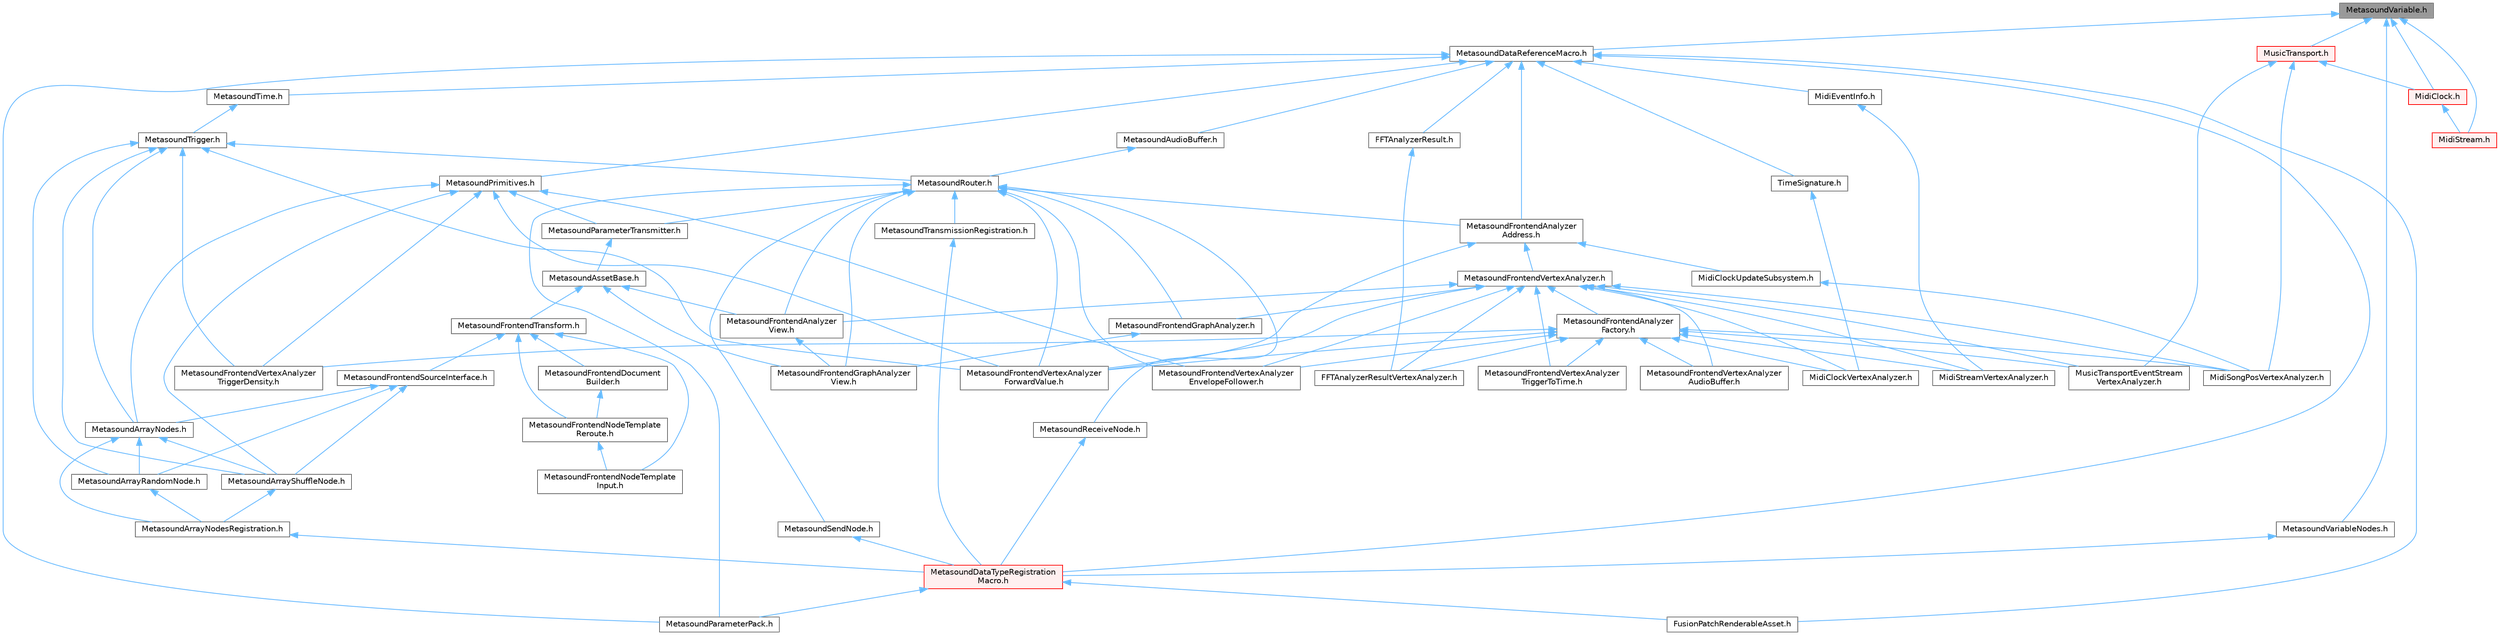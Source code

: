 digraph "MetasoundVariable.h"
{
 // INTERACTIVE_SVG=YES
 // LATEX_PDF_SIZE
  bgcolor="transparent";
  edge [fontname=Helvetica,fontsize=10,labelfontname=Helvetica,labelfontsize=10];
  node [fontname=Helvetica,fontsize=10,shape=box,height=0.2,width=0.4];
  Node1 [id="Node000001",label="MetasoundVariable.h",height=0.2,width=0.4,color="gray40", fillcolor="grey60", style="filled", fontcolor="black",tooltip=" "];
  Node1 -> Node2 [id="edge1_Node000001_Node000002",dir="back",color="steelblue1",style="solid",tooltip=" "];
  Node2 [id="Node000002",label="MetasoundDataReferenceMacro.h",height=0.2,width=0.4,color="grey40", fillcolor="white", style="filled",URL="$d5/d33/MetasoundDataReferenceMacro_8h.html",tooltip=" "];
  Node2 -> Node3 [id="edge2_Node000002_Node000003",dir="back",color="steelblue1",style="solid",tooltip=" "];
  Node3 [id="Node000003",label="FFTAnalyzerResult.h",height=0.2,width=0.4,color="grey40", fillcolor="white", style="filled",URL="$d1/de1/FFTAnalyzerResult_8h.html",tooltip=" "];
  Node3 -> Node4 [id="edge3_Node000003_Node000004",dir="back",color="steelblue1",style="solid",tooltip=" "];
  Node4 [id="Node000004",label="FFTAnalyzerResultVertexAnalyzer.h",height=0.2,width=0.4,color="grey40", fillcolor="white", style="filled",URL="$d6/d38/FFTAnalyzerResultVertexAnalyzer_8h.html",tooltip=" "];
  Node2 -> Node5 [id="edge4_Node000002_Node000005",dir="back",color="steelblue1",style="solid",tooltip=" "];
  Node5 [id="Node000005",label="FusionPatchRenderableAsset.h",height=0.2,width=0.4,color="grey40", fillcolor="white", style="filled",URL="$d0/dd5/FusionPatchRenderableAsset_8h.html",tooltip=" "];
  Node2 -> Node6 [id="edge5_Node000002_Node000006",dir="back",color="steelblue1",style="solid",tooltip=" "];
  Node6 [id="Node000006",label="MetasoundAudioBuffer.h",height=0.2,width=0.4,color="grey40", fillcolor="white", style="filled",URL="$df/d0a/MetasoundAudioBuffer_8h.html",tooltip=" "];
  Node6 -> Node7 [id="edge6_Node000006_Node000007",dir="back",color="steelblue1",style="solid",tooltip=" "];
  Node7 [id="Node000007",label="MetasoundRouter.h",height=0.2,width=0.4,color="grey40", fillcolor="white", style="filled",URL="$da/d1c/MetasoundRouter_8h.html",tooltip=" "];
  Node7 -> Node8 [id="edge7_Node000007_Node000008",dir="back",color="steelblue1",style="solid",tooltip=" "];
  Node8 [id="Node000008",label="MetasoundFrontendAnalyzer\lAddress.h",height=0.2,width=0.4,color="grey40", fillcolor="white", style="filled",URL="$d0/dd8/MetasoundFrontendAnalyzerAddress_8h.html",tooltip=" "];
  Node8 -> Node9 [id="edge8_Node000008_Node000009",dir="back",color="steelblue1",style="solid",tooltip=" "];
  Node9 [id="Node000009",label="MetasoundFrontendVertexAnalyzer.h",height=0.2,width=0.4,color="grey40", fillcolor="white", style="filled",URL="$db/d7d/MetasoundFrontendVertexAnalyzer_8h.html",tooltip=" "];
  Node9 -> Node4 [id="edge9_Node000009_Node000004",dir="back",color="steelblue1",style="solid",tooltip=" "];
  Node9 -> Node10 [id="edge10_Node000009_Node000010",dir="back",color="steelblue1",style="solid",tooltip=" "];
  Node10 [id="Node000010",label="MetasoundFrontendAnalyzer\lFactory.h",height=0.2,width=0.4,color="grey40", fillcolor="white", style="filled",URL="$d1/dc2/MetasoundFrontendAnalyzerFactory_8h.html",tooltip=" "];
  Node10 -> Node4 [id="edge11_Node000010_Node000004",dir="back",color="steelblue1",style="solid",tooltip=" "];
  Node10 -> Node11 [id="edge12_Node000010_Node000011",dir="back",color="steelblue1",style="solid",tooltip=" "];
  Node11 [id="Node000011",label="MetasoundFrontendVertexAnalyzer\lAudioBuffer.h",height=0.2,width=0.4,color="grey40", fillcolor="white", style="filled",URL="$d2/db9/MetasoundFrontendVertexAnalyzerAudioBuffer_8h.html",tooltip=" "];
  Node10 -> Node12 [id="edge13_Node000010_Node000012",dir="back",color="steelblue1",style="solid",tooltip=" "];
  Node12 [id="Node000012",label="MetasoundFrontendVertexAnalyzer\lEnvelopeFollower.h",height=0.2,width=0.4,color="grey40", fillcolor="white", style="filled",URL="$d1/deb/MetasoundFrontendVertexAnalyzerEnvelopeFollower_8h.html",tooltip=" "];
  Node10 -> Node13 [id="edge14_Node000010_Node000013",dir="back",color="steelblue1",style="solid",tooltip=" "];
  Node13 [id="Node000013",label="MetasoundFrontendVertexAnalyzer\lForwardValue.h",height=0.2,width=0.4,color="grey40", fillcolor="white", style="filled",URL="$d2/d15/MetasoundFrontendVertexAnalyzerForwardValue_8h.html",tooltip=" "];
  Node10 -> Node14 [id="edge15_Node000010_Node000014",dir="back",color="steelblue1",style="solid",tooltip=" "];
  Node14 [id="Node000014",label="MetasoundFrontendVertexAnalyzer\lTriggerDensity.h",height=0.2,width=0.4,color="grey40", fillcolor="white", style="filled",URL="$dd/df1/MetasoundFrontendVertexAnalyzerTriggerDensity_8h.html",tooltip=" "];
  Node10 -> Node15 [id="edge16_Node000010_Node000015",dir="back",color="steelblue1",style="solid",tooltip=" "];
  Node15 [id="Node000015",label="MetasoundFrontendVertexAnalyzer\lTriggerToTime.h",height=0.2,width=0.4,color="grey40", fillcolor="white", style="filled",URL="$d1/d93/MetasoundFrontendVertexAnalyzerTriggerToTime_8h.html",tooltip=" "];
  Node10 -> Node16 [id="edge17_Node000010_Node000016",dir="back",color="steelblue1",style="solid",tooltip=" "];
  Node16 [id="Node000016",label="MidiClockVertexAnalyzer.h",height=0.2,width=0.4,color="grey40", fillcolor="white", style="filled",URL="$d5/dfa/MidiClockVertexAnalyzer_8h.html",tooltip=" "];
  Node10 -> Node17 [id="edge18_Node000010_Node000017",dir="back",color="steelblue1",style="solid",tooltip=" "];
  Node17 [id="Node000017",label="MidiSongPosVertexAnalyzer.h",height=0.2,width=0.4,color="grey40", fillcolor="white", style="filled",URL="$db/d10/MidiSongPosVertexAnalyzer_8h.html",tooltip=" "];
  Node10 -> Node18 [id="edge19_Node000010_Node000018",dir="back",color="steelblue1",style="solid",tooltip=" "];
  Node18 [id="Node000018",label="MidiStreamVertexAnalyzer.h",height=0.2,width=0.4,color="grey40", fillcolor="white", style="filled",URL="$da/d0f/MidiStreamVertexAnalyzer_8h.html",tooltip=" "];
  Node10 -> Node19 [id="edge20_Node000010_Node000019",dir="back",color="steelblue1",style="solid",tooltip=" "];
  Node19 [id="Node000019",label="MusicTransportEventStream\lVertexAnalyzer.h",height=0.2,width=0.4,color="grey40", fillcolor="white", style="filled",URL="$d1/da4/MusicTransportEventStreamVertexAnalyzer_8h.html",tooltip=" "];
  Node9 -> Node20 [id="edge21_Node000009_Node000020",dir="back",color="steelblue1",style="solid",tooltip=" "];
  Node20 [id="Node000020",label="MetasoundFrontendAnalyzer\lView.h",height=0.2,width=0.4,color="grey40", fillcolor="white", style="filled",URL="$d0/d5e/MetasoundFrontendAnalyzerView_8h.html",tooltip=" "];
  Node20 -> Node21 [id="edge22_Node000020_Node000021",dir="back",color="steelblue1",style="solid",tooltip=" "];
  Node21 [id="Node000021",label="MetasoundFrontendGraphAnalyzer\lView.h",height=0.2,width=0.4,color="grey40", fillcolor="white", style="filled",URL="$d6/dd1/MetasoundFrontendGraphAnalyzerView_8h.html",tooltip=" "];
  Node9 -> Node22 [id="edge23_Node000009_Node000022",dir="back",color="steelblue1",style="solid",tooltip=" "];
  Node22 [id="Node000022",label="MetasoundFrontendGraphAnalyzer.h",height=0.2,width=0.4,color="grey40", fillcolor="white", style="filled",URL="$de/d04/MetasoundFrontendGraphAnalyzer_8h.html",tooltip=" "];
  Node22 -> Node21 [id="edge24_Node000022_Node000021",dir="back",color="steelblue1",style="solid",tooltip=" "];
  Node9 -> Node11 [id="edge25_Node000009_Node000011",dir="back",color="steelblue1",style="solid",tooltip=" "];
  Node9 -> Node12 [id="edge26_Node000009_Node000012",dir="back",color="steelblue1",style="solid",tooltip=" "];
  Node9 -> Node13 [id="edge27_Node000009_Node000013",dir="back",color="steelblue1",style="solid",tooltip=" "];
  Node9 -> Node15 [id="edge28_Node000009_Node000015",dir="back",color="steelblue1",style="solid",tooltip=" "];
  Node9 -> Node16 [id="edge29_Node000009_Node000016",dir="back",color="steelblue1",style="solid",tooltip=" "];
  Node9 -> Node17 [id="edge30_Node000009_Node000017",dir="back",color="steelblue1",style="solid",tooltip=" "];
  Node9 -> Node18 [id="edge31_Node000009_Node000018",dir="back",color="steelblue1",style="solid",tooltip=" "];
  Node9 -> Node19 [id="edge32_Node000009_Node000019",dir="back",color="steelblue1",style="solid",tooltip=" "];
  Node8 -> Node13 [id="edge33_Node000008_Node000013",dir="back",color="steelblue1",style="solid",tooltip=" "];
  Node8 -> Node23 [id="edge34_Node000008_Node000023",dir="back",color="steelblue1",style="solid",tooltip=" "];
  Node23 [id="Node000023",label="MidiClockUpdateSubsystem.h",height=0.2,width=0.4,color="grey40", fillcolor="white", style="filled",URL="$dc/d52/MidiClockUpdateSubsystem_8h.html",tooltip=" "];
  Node23 -> Node17 [id="edge35_Node000023_Node000017",dir="back",color="steelblue1",style="solid",tooltip=" "];
  Node7 -> Node20 [id="edge36_Node000007_Node000020",dir="back",color="steelblue1",style="solid",tooltip=" "];
  Node7 -> Node22 [id="edge37_Node000007_Node000022",dir="back",color="steelblue1",style="solid",tooltip=" "];
  Node7 -> Node21 [id="edge38_Node000007_Node000021",dir="back",color="steelblue1",style="solid",tooltip=" "];
  Node7 -> Node12 [id="edge39_Node000007_Node000012",dir="back",color="steelblue1",style="solid",tooltip=" "];
  Node7 -> Node13 [id="edge40_Node000007_Node000013",dir="back",color="steelblue1",style="solid",tooltip=" "];
  Node7 -> Node24 [id="edge41_Node000007_Node000024",dir="back",color="steelblue1",style="solid",tooltip=" "];
  Node24 [id="Node000024",label="MetasoundParameterPack.h",height=0.2,width=0.4,color="grey40", fillcolor="white", style="filled",URL="$d8/d84/MetasoundParameterPack_8h.html",tooltip=" "];
  Node7 -> Node25 [id="edge42_Node000007_Node000025",dir="back",color="steelblue1",style="solid",tooltip=" "];
  Node25 [id="Node000025",label="MetasoundParameterTransmitter.h",height=0.2,width=0.4,color="grey40", fillcolor="white", style="filled",URL="$d7/d27/MetasoundParameterTransmitter_8h.html",tooltip=" "];
  Node25 -> Node26 [id="edge43_Node000025_Node000026",dir="back",color="steelblue1",style="solid",tooltip=" "];
  Node26 [id="Node000026",label="MetasoundAssetBase.h",height=0.2,width=0.4,color="grey40", fillcolor="white", style="filled",URL="$d5/d81/MetasoundAssetBase_8h.html",tooltip=" "];
  Node26 -> Node20 [id="edge44_Node000026_Node000020",dir="back",color="steelblue1",style="solid",tooltip=" "];
  Node26 -> Node21 [id="edge45_Node000026_Node000021",dir="back",color="steelblue1",style="solid",tooltip=" "];
  Node26 -> Node27 [id="edge46_Node000026_Node000027",dir="back",color="steelblue1",style="solid",tooltip=" "];
  Node27 [id="Node000027",label="MetasoundFrontendTransform.h",height=0.2,width=0.4,color="grey40", fillcolor="white", style="filled",URL="$dc/d48/MetasoundFrontendTransform_8h.html",tooltip=" "];
  Node27 -> Node28 [id="edge47_Node000027_Node000028",dir="back",color="steelblue1",style="solid",tooltip=" "];
  Node28 [id="Node000028",label="MetasoundFrontendDocument\lBuilder.h",height=0.2,width=0.4,color="grey40", fillcolor="white", style="filled",URL="$da/dfa/MetasoundFrontendDocumentBuilder_8h.html",tooltip=" "];
  Node28 -> Node29 [id="edge48_Node000028_Node000029",dir="back",color="steelblue1",style="solid",tooltip=" "];
  Node29 [id="Node000029",label="MetasoundFrontendNodeTemplate\lReroute.h",height=0.2,width=0.4,color="grey40", fillcolor="white", style="filled",URL="$d7/d33/MetasoundFrontendNodeTemplateReroute_8h.html",tooltip=" "];
  Node29 -> Node30 [id="edge49_Node000029_Node000030",dir="back",color="steelblue1",style="solid",tooltip=" "];
  Node30 [id="Node000030",label="MetasoundFrontendNodeTemplate\lInput.h",height=0.2,width=0.4,color="grey40", fillcolor="white", style="filled",URL="$d6/d69/MetasoundFrontendNodeTemplateInput_8h.html",tooltip=" "];
  Node27 -> Node30 [id="edge50_Node000027_Node000030",dir="back",color="steelblue1",style="solid",tooltip=" "];
  Node27 -> Node29 [id="edge51_Node000027_Node000029",dir="back",color="steelblue1",style="solid",tooltip=" "];
  Node27 -> Node31 [id="edge52_Node000027_Node000031",dir="back",color="steelblue1",style="solid",tooltip=" "];
  Node31 [id="Node000031",label="MetasoundFrontendSourceInterface.h",height=0.2,width=0.4,color="grey40", fillcolor="white", style="filled",URL="$de/db5/MetasoundFrontendSourceInterface_8h.html",tooltip=" "];
  Node31 -> Node32 [id="edge53_Node000031_Node000032",dir="back",color="steelblue1",style="solid",tooltip=" "];
  Node32 [id="Node000032",label="MetasoundArrayNodes.h",height=0.2,width=0.4,color="grey40", fillcolor="white", style="filled",URL="$de/d05/MetasoundArrayNodes_8h.html",tooltip=" "];
  Node32 -> Node33 [id="edge54_Node000032_Node000033",dir="back",color="steelblue1",style="solid",tooltip=" "];
  Node33 [id="Node000033",label="MetasoundArrayNodesRegistration.h",height=0.2,width=0.4,color="grey40", fillcolor="white", style="filled",URL="$d2/d35/MetasoundArrayNodesRegistration_8h.html",tooltip=" "];
  Node33 -> Node34 [id="edge55_Node000033_Node000034",dir="back",color="steelblue1",style="solid",tooltip=" "];
  Node34 [id="Node000034",label="MetasoundDataTypeRegistration\lMacro.h",height=0.2,width=0.4,color="red", fillcolor="#FFF0F0", style="filled",URL="$d1/d2b/MetasoundDataTypeRegistrationMacro_8h.html",tooltip=" "];
  Node34 -> Node5 [id="edge56_Node000034_Node000005",dir="back",color="steelblue1",style="solid",tooltip=" "];
  Node34 -> Node24 [id="edge57_Node000034_Node000024",dir="back",color="steelblue1",style="solid",tooltip=" "];
  Node32 -> Node58 [id="edge58_Node000032_Node000058",dir="back",color="steelblue1",style="solid",tooltip=" "];
  Node58 [id="Node000058",label="MetasoundArrayRandomNode.h",height=0.2,width=0.4,color="grey40", fillcolor="white", style="filled",URL="$d3/d94/MetasoundArrayRandomNode_8h.html",tooltip=" "];
  Node58 -> Node33 [id="edge59_Node000058_Node000033",dir="back",color="steelblue1",style="solid",tooltip=" "];
  Node32 -> Node59 [id="edge60_Node000032_Node000059",dir="back",color="steelblue1",style="solid",tooltip=" "];
  Node59 [id="Node000059",label="MetasoundArrayShuffleNode.h",height=0.2,width=0.4,color="grey40", fillcolor="white", style="filled",URL="$db/dcb/MetasoundArrayShuffleNode_8h.html",tooltip=" "];
  Node59 -> Node33 [id="edge61_Node000059_Node000033",dir="back",color="steelblue1",style="solid",tooltip=" "];
  Node31 -> Node58 [id="edge62_Node000031_Node000058",dir="back",color="steelblue1",style="solid",tooltip=" "];
  Node31 -> Node59 [id="edge63_Node000031_Node000059",dir="back",color="steelblue1",style="solid",tooltip=" "];
  Node7 -> Node60 [id="edge64_Node000007_Node000060",dir="back",color="steelblue1",style="solid",tooltip=" "];
  Node60 [id="Node000060",label="MetasoundReceiveNode.h",height=0.2,width=0.4,color="grey40", fillcolor="white", style="filled",URL="$d3/d08/MetasoundReceiveNode_8h.html",tooltip=" "];
  Node60 -> Node34 [id="edge65_Node000060_Node000034",dir="back",color="steelblue1",style="solid",tooltip=" "];
  Node7 -> Node61 [id="edge66_Node000007_Node000061",dir="back",color="steelblue1",style="solid",tooltip=" "];
  Node61 [id="Node000061",label="MetasoundSendNode.h",height=0.2,width=0.4,color="grey40", fillcolor="white", style="filled",URL="$dc/dca/MetasoundSendNode_8h.html",tooltip=" "];
  Node61 -> Node34 [id="edge67_Node000061_Node000034",dir="back",color="steelblue1",style="solid",tooltip=" "];
  Node7 -> Node62 [id="edge68_Node000007_Node000062",dir="back",color="steelblue1",style="solid",tooltip=" "];
  Node62 [id="Node000062",label="MetasoundTransmissionRegistration.h",height=0.2,width=0.4,color="grey40", fillcolor="white", style="filled",URL="$d8/da5/MetasoundTransmissionRegistration_8h.html",tooltip=" "];
  Node62 -> Node34 [id="edge69_Node000062_Node000034",dir="back",color="steelblue1",style="solid",tooltip=" "];
  Node2 -> Node34 [id="edge70_Node000002_Node000034",dir="back",color="steelblue1",style="solid",tooltip=" "];
  Node2 -> Node8 [id="edge71_Node000002_Node000008",dir="back",color="steelblue1",style="solid",tooltip=" "];
  Node2 -> Node24 [id="edge72_Node000002_Node000024",dir="back",color="steelblue1",style="solid",tooltip=" "];
  Node2 -> Node63 [id="edge73_Node000002_Node000063",dir="back",color="steelblue1",style="solid",tooltip=" "];
  Node63 [id="Node000063",label="MetasoundPrimitives.h",height=0.2,width=0.4,color="grey40", fillcolor="white", style="filled",URL="$d9/d9c/MetasoundPrimitives_8h.html",tooltip=" "];
  Node63 -> Node32 [id="edge74_Node000063_Node000032",dir="back",color="steelblue1",style="solid",tooltip=" "];
  Node63 -> Node59 [id="edge75_Node000063_Node000059",dir="back",color="steelblue1",style="solid",tooltip=" "];
  Node63 -> Node12 [id="edge76_Node000063_Node000012",dir="back",color="steelblue1",style="solid",tooltip=" "];
  Node63 -> Node13 [id="edge77_Node000063_Node000013",dir="back",color="steelblue1",style="solid",tooltip=" "];
  Node63 -> Node14 [id="edge78_Node000063_Node000014",dir="back",color="steelblue1",style="solid",tooltip=" "];
  Node63 -> Node25 [id="edge79_Node000063_Node000025",dir="back",color="steelblue1",style="solid",tooltip=" "];
  Node2 -> Node64 [id="edge80_Node000002_Node000064",dir="back",color="steelblue1",style="solid",tooltip=" "];
  Node64 [id="Node000064",label="MetasoundTime.h",height=0.2,width=0.4,color="grey40", fillcolor="white", style="filled",URL="$d2/d0e/MetasoundTime_8h.html",tooltip=" "];
  Node64 -> Node65 [id="edge81_Node000064_Node000065",dir="back",color="steelblue1",style="solid",tooltip=" "];
  Node65 [id="Node000065",label="MetasoundTrigger.h",height=0.2,width=0.4,color="grey40", fillcolor="white", style="filled",URL="$d1/d5d/MetasoundTrigger_8h.html",tooltip=" "];
  Node65 -> Node32 [id="edge82_Node000065_Node000032",dir="back",color="steelblue1",style="solid",tooltip=" "];
  Node65 -> Node58 [id="edge83_Node000065_Node000058",dir="back",color="steelblue1",style="solid",tooltip=" "];
  Node65 -> Node59 [id="edge84_Node000065_Node000059",dir="back",color="steelblue1",style="solid",tooltip=" "];
  Node65 -> Node13 [id="edge85_Node000065_Node000013",dir="back",color="steelblue1",style="solid",tooltip=" "];
  Node65 -> Node14 [id="edge86_Node000065_Node000014",dir="back",color="steelblue1",style="solid",tooltip=" "];
  Node65 -> Node7 [id="edge87_Node000065_Node000007",dir="back",color="steelblue1",style="solid",tooltip=" "];
  Node2 -> Node66 [id="edge88_Node000002_Node000066",dir="back",color="steelblue1",style="solid",tooltip=" "];
  Node66 [id="Node000066",label="MidiEventInfo.h",height=0.2,width=0.4,color="grey40", fillcolor="white", style="filled",URL="$d3/dd9/MidiEventInfo_8h.html",tooltip=" "];
  Node66 -> Node18 [id="edge89_Node000066_Node000018",dir="back",color="steelblue1",style="solid",tooltip=" "];
  Node2 -> Node67 [id="edge90_Node000002_Node000067",dir="back",color="steelblue1",style="solid",tooltip=" "];
  Node67 [id="Node000067",label="TimeSignature.h",height=0.2,width=0.4,color="grey40", fillcolor="white", style="filled",URL="$d1/d04/TimeSignature_8h.html",tooltip=" "];
  Node67 -> Node16 [id="edge91_Node000067_Node000016",dir="back",color="steelblue1",style="solid",tooltip=" "];
  Node1 -> Node68 [id="edge92_Node000001_Node000068",dir="back",color="steelblue1",style="solid",tooltip=" "];
  Node68 [id="Node000068",label="MetasoundVariableNodes.h",height=0.2,width=0.4,color="grey40", fillcolor="white", style="filled",URL="$d8/d34/MetasoundVariableNodes_8h.html",tooltip=" "];
  Node68 -> Node34 [id="edge93_Node000068_Node000034",dir="back",color="steelblue1",style="solid",tooltip=" "];
  Node1 -> Node38 [id="edge94_Node000001_Node000038",dir="back",color="steelblue1",style="solid",tooltip=" "];
  Node38 [id="Node000038",label="MidiClock.h",height=0.2,width=0.4,color="red", fillcolor="#FFF0F0", style="filled",URL="$df/d88/MidiClock_8h.html",tooltip=" "];
  Node38 -> Node40 [id="edge95_Node000038_Node000040",dir="back",color="steelblue1",style="solid",tooltip=" "];
  Node40 [id="Node000040",label="MidiStream.h",height=0.2,width=0.4,color="red", fillcolor="#FFF0F0", style="filled",URL="$d8/ded/MidiStream_8h.html",tooltip=" "];
  Node1 -> Node40 [id="edge96_Node000001_Node000040",dir="back",color="steelblue1",style="solid",tooltip=" "];
  Node1 -> Node54 [id="edge97_Node000001_Node000054",dir="back",color="steelblue1",style="solid",tooltip=" "];
  Node54 [id="Node000054",label="MusicTransport.h",height=0.2,width=0.4,color="red", fillcolor="#FFF0F0", style="filled",URL="$d2/d3d/MusicTransport_8h.html",tooltip=" "];
  Node54 -> Node38 [id="edge98_Node000054_Node000038",dir="back",color="steelblue1",style="solid",tooltip=" "];
  Node54 -> Node17 [id="edge99_Node000054_Node000017",dir="back",color="steelblue1",style="solid",tooltip=" "];
  Node54 -> Node19 [id="edge100_Node000054_Node000019",dir="back",color="steelblue1",style="solid",tooltip=" "];
}
